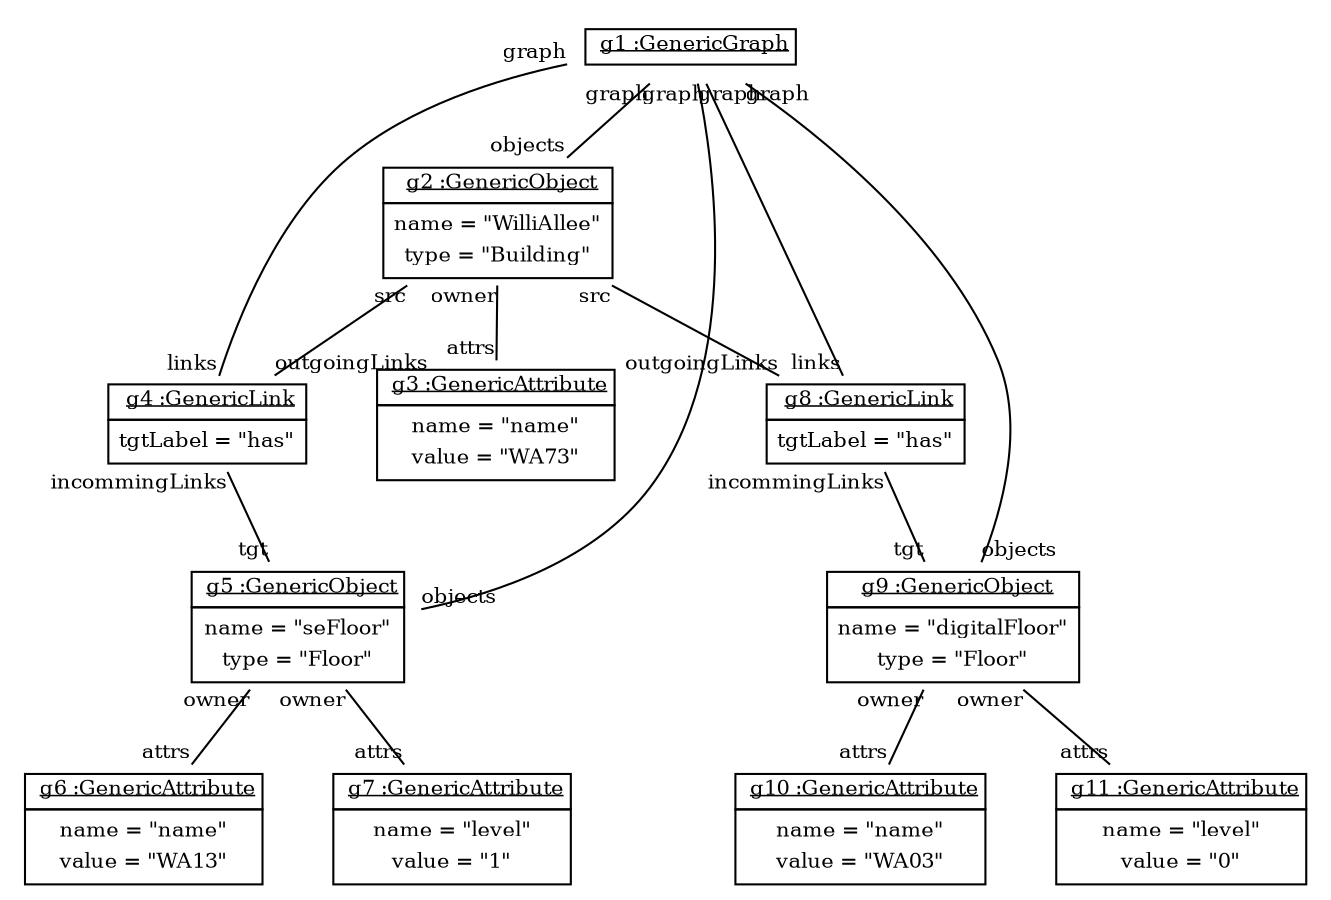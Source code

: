 graph ObjectDiagram {
   node [shape = none, fontsize = 10];
   edge [fontsize = 10];

g1 [label=<<table border='0' cellborder='1' cellspacing='0'> <tr> <td> <u>g1 :GenericGraph</u></td></tr></table>>];
g2 [label=<<table border='0' cellborder='1' cellspacing='0'> <tr> <td> <u>g2 :GenericObject</u></td></tr><tr><td><table border='0' cellborder='0' cellspacing='0'><tr><td>name = "WilliAllee"</td></tr><tr><td>type = "Building"</td></tr></table></td></tr></table>>];
g3 [label=<<table border='0' cellborder='1' cellspacing='0'> <tr> <td> <u>g3 :GenericAttribute</u></td></tr><tr><td><table border='0' cellborder='0' cellspacing='0'><tr><td>name = "name"</td></tr><tr><td>value = "WA73"</td></tr></table></td></tr></table>>];
g4 [label=<<table border='0' cellborder='1' cellspacing='0'> <tr> <td> <u>g4 :GenericLink</u></td></tr><tr><td><table border='0' cellborder='0' cellspacing='0'><tr><td>tgtLabel = "has"</td></tr></table></td></tr></table>>];
g5 [label=<<table border='0' cellborder='1' cellspacing='0'> <tr> <td> <u>g5 :GenericObject</u></td></tr><tr><td><table border='0' cellborder='0' cellspacing='0'><tr><td>name = "seFloor"</td></tr><tr><td>type = "Floor"</td></tr></table></td></tr></table>>];
g6 [label=<<table border='0' cellborder='1' cellspacing='0'> <tr> <td> <u>g6 :GenericAttribute</u></td></tr><tr><td><table border='0' cellborder='0' cellspacing='0'><tr><td>name = "name"</td></tr><tr><td>value = "WA13"</td></tr></table></td></tr></table>>];
g7 [label=<<table border='0' cellborder='1' cellspacing='0'> <tr> <td> <u>g7 :GenericAttribute</u></td></tr><tr><td><table border='0' cellborder='0' cellspacing='0'><tr><td>name = "level"</td></tr><tr><td>value = "1"</td></tr></table></td></tr></table>>];
g8 [label=<<table border='0' cellborder='1' cellspacing='0'> <tr> <td> <u>g8 :GenericLink</u></td></tr><tr><td><table border='0' cellborder='0' cellspacing='0'><tr><td>tgtLabel = "has"</td></tr></table></td></tr></table>>];
g9 [label=<<table border='0' cellborder='1' cellspacing='0'> <tr> <td> <u>g9 :GenericObject</u></td></tr><tr><td><table border='0' cellborder='0' cellspacing='0'><tr><td>name = "digitalFloor"</td></tr><tr><td>type = "Floor"</td></tr></table></td></tr></table>>];
g10 [label=<<table border='0' cellborder='1' cellspacing='0'> <tr> <td> <u>g10 :GenericAttribute</u></td></tr><tr><td><table border='0' cellborder='0' cellspacing='0'><tr><td>name = "name"</td></tr><tr><td>value = "WA03"</td></tr></table></td></tr></table>>];
g11 [label=<<table border='0' cellborder='1' cellspacing='0'> <tr> <td> <u>g11 :GenericAttribute</u></td></tr><tr><td><table border='0' cellborder='0' cellspacing='0'><tr><td>name = "level"</td></tr><tr><td>value = "0"</td></tr></table></td></tr></table>>];

g1 -- g2 [headlabel = "objects" taillabel = "graph"];
g1 -- g4 [headlabel = "links" taillabel = "graph"];
g1 -- g5 [headlabel = "objects" taillabel = "graph"];
g1 -- g8 [headlabel = "links" taillabel = "graph"];
g1 -- g9 [headlabel = "objects" taillabel = "graph"];
g2 -- g3 [headlabel = "attrs" taillabel = "owner"];
g2 -- g4 [headlabel = "outgoingLinks" taillabel = "src"];
g2 -- g8 [headlabel = "outgoingLinks" taillabel = "src"];
g4 -- g5 [headlabel = "tgt" taillabel = "incommingLinks"];
g5 -- g6 [headlabel = "attrs" taillabel = "owner"];
g5 -- g7 [headlabel = "attrs" taillabel = "owner"];
g8 -- g9 [headlabel = "tgt" taillabel = "incommingLinks"];
g9 -- g10 [headlabel = "attrs" taillabel = "owner"];
g9 -- g11 [headlabel = "attrs" taillabel = "owner"];
}

